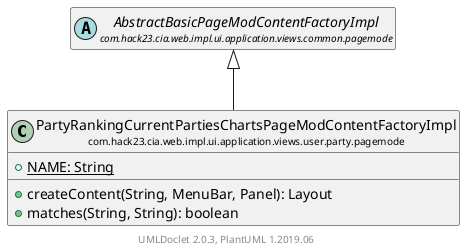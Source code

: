 @startuml
    set namespaceSeparator none
    hide empty fields
    hide empty methods

    class "<size:14>PartyRankingCurrentPartiesChartsPageModContentFactoryImpl\n<size:10>com.hack23.cia.web.impl.ui.application.views.user.party.pagemode" as com.hack23.cia.web.impl.ui.application.views.user.party.pagemode.PartyRankingCurrentPartiesChartsPageModContentFactoryImpl [[PartyRankingCurrentPartiesChartsPageModContentFactoryImpl.html]] {
        {static} +NAME: String
        +createContent(String, MenuBar, Panel): Layout
        +matches(String, String): boolean
    }

    abstract class "<size:14>AbstractBasicPageModContentFactoryImpl\n<size:10>com.hack23.cia.web.impl.ui.application.views.common.pagemode" as com.hack23.cia.web.impl.ui.application.views.common.pagemode.AbstractBasicPageModContentFactoryImpl [[../../../common/pagemode/AbstractBasicPageModContentFactoryImpl.html]]

    com.hack23.cia.web.impl.ui.application.views.common.pagemode.AbstractBasicPageModContentFactoryImpl <|-- com.hack23.cia.web.impl.ui.application.views.user.party.pagemode.PartyRankingCurrentPartiesChartsPageModContentFactoryImpl

    center footer UMLDoclet 2.0.3, PlantUML 1.2019.06
@enduml
